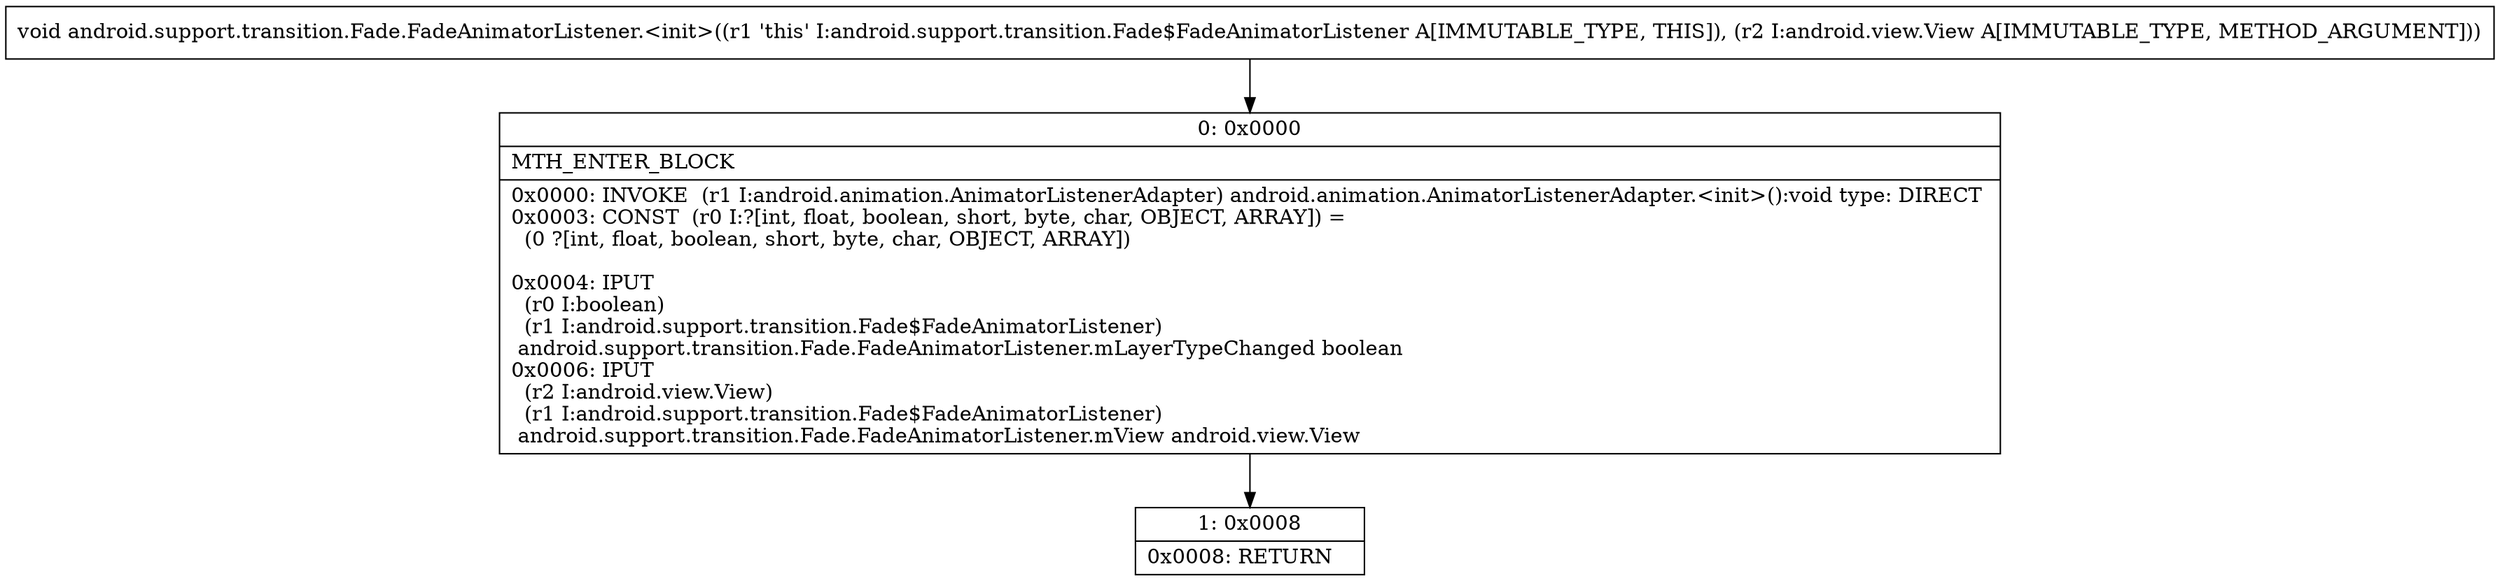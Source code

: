 digraph "CFG forandroid.support.transition.Fade.FadeAnimatorListener.\<init\>(Landroid\/view\/View;)V" {
Node_0 [shape=record,label="{0\:\ 0x0000|MTH_ENTER_BLOCK\l|0x0000: INVOKE  (r1 I:android.animation.AnimatorListenerAdapter) android.animation.AnimatorListenerAdapter.\<init\>():void type: DIRECT \l0x0003: CONST  (r0 I:?[int, float, boolean, short, byte, char, OBJECT, ARRAY]) = \l  (0 ?[int, float, boolean, short, byte, char, OBJECT, ARRAY])\l \l0x0004: IPUT  \l  (r0 I:boolean)\l  (r1 I:android.support.transition.Fade$FadeAnimatorListener)\l android.support.transition.Fade.FadeAnimatorListener.mLayerTypeChanged boolean \l0x0006: IPUT  \l  (r2 I:android.view.View)\l  (r1 I:android.support.transition.Fade$FadeAnimatorListener)\l android.support.transition.Fade.FadeAnimatorListener.mView android.view.View \l}"];
Node_1 [shape=record,label="{1\:\ 0x0008|0x0008: RETURN   \l}"];
MethodNode[shape=record,label="{void android.support.transition.Fade.FadeAnimatorListener.\<init\>((r1 'this' I:android.support.transition.Fade$FadeAnimatorListener A[IMMUTABLE_TYPE, THIS]), (r2 I:android.view.View A[IMMUTABLE_TYPE, METHOD_ARGUMENT])) }"];
MethodNode -> Node_0;
Node_0 -> Node_1;
}

